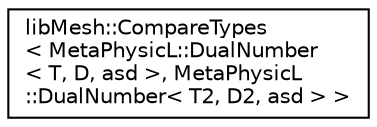 digraph "类继承关系图"
{
 // INTERACTIVE_SVG=YES
  edge [fontname="Helvetica",fontsize="10",labelfontname="Helvetica",labelfontsize="10"];
  node [fontname="Helvetica",fontsize="10",shape=record];
  rankdir="LR";
  Node1 [label="libMesh::CompareTypes\l\< MetaPhysicL::DualNumber\l\< T, D, asd \>, MetaPhysicL\l::DualNumber\< T2, D2, asd \> \>",height=0.2,width=0.4,color="black", fillcolor="white", style="filled",URL="$structlibMesh_1_1CompareTypes_3_01MetaPhysicL_1_1DualNumber_3_01T_00_01D_00_01asd_01_4_00_01Metaea2064c498a282f69e6401637a9417ab.html"];
}
